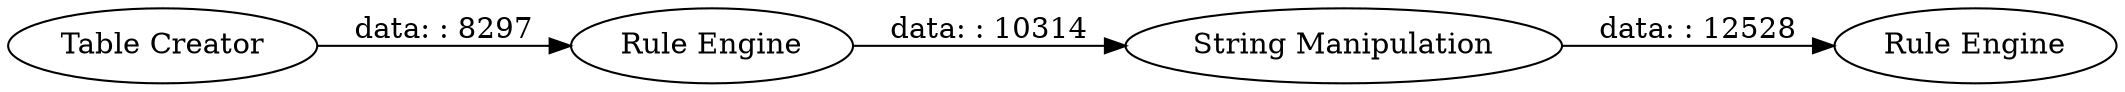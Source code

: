 digraph {
	"3157153139145849554_3" [label="Rule Engine"]
	"3157153139145849554_4" [label="String Manipulation"]
	"3157153139145849554_2" [label="Rule Engine"]
	"3157153139145849554_1" [label="Table Creator"]
	"3157153139145849554_4" -> "3157153139145849554_3" [label="data: : 12528"]
	"3157153139145849554_2" -> "3157153139145849554_4" [label="data: : 10314"]
	"3157153139145849554_1" -> "3157153139145849554_2" [label="data: : 8297"]
	rankdir=LR
}
